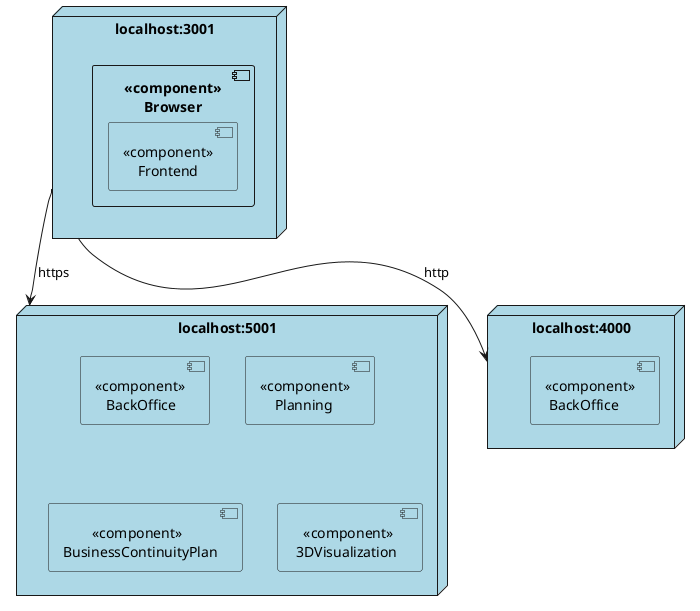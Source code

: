 @startuml
'https://plantuml.com/sequence-diagram


top to bottom direction

skinparam component {
    BackgroundColor #ADD8E6
}
skinparam node {
    BackgroundColor #ADD8E6
}

node "localhost:3001" as lh {
component "<<component>>\nBrowser"{
    component "<<component>>\n    Frontend" as fe
}
}

node "localhost:5001" as s {
component "<<component>>\n   BackOffice" as backoffice
component "<<component>>\n    Planning" as plan
component "        <<component>>\nBusinessContinuityPlan" as bcp
component "   <<component>>\n 3DVisualization" as 3d
}

node "localhost:4000" as lh2 {
component "<<component>>\n BackOffice" as backoffice2

}

lh --> lh2: http
lh --> s: https


@enduml